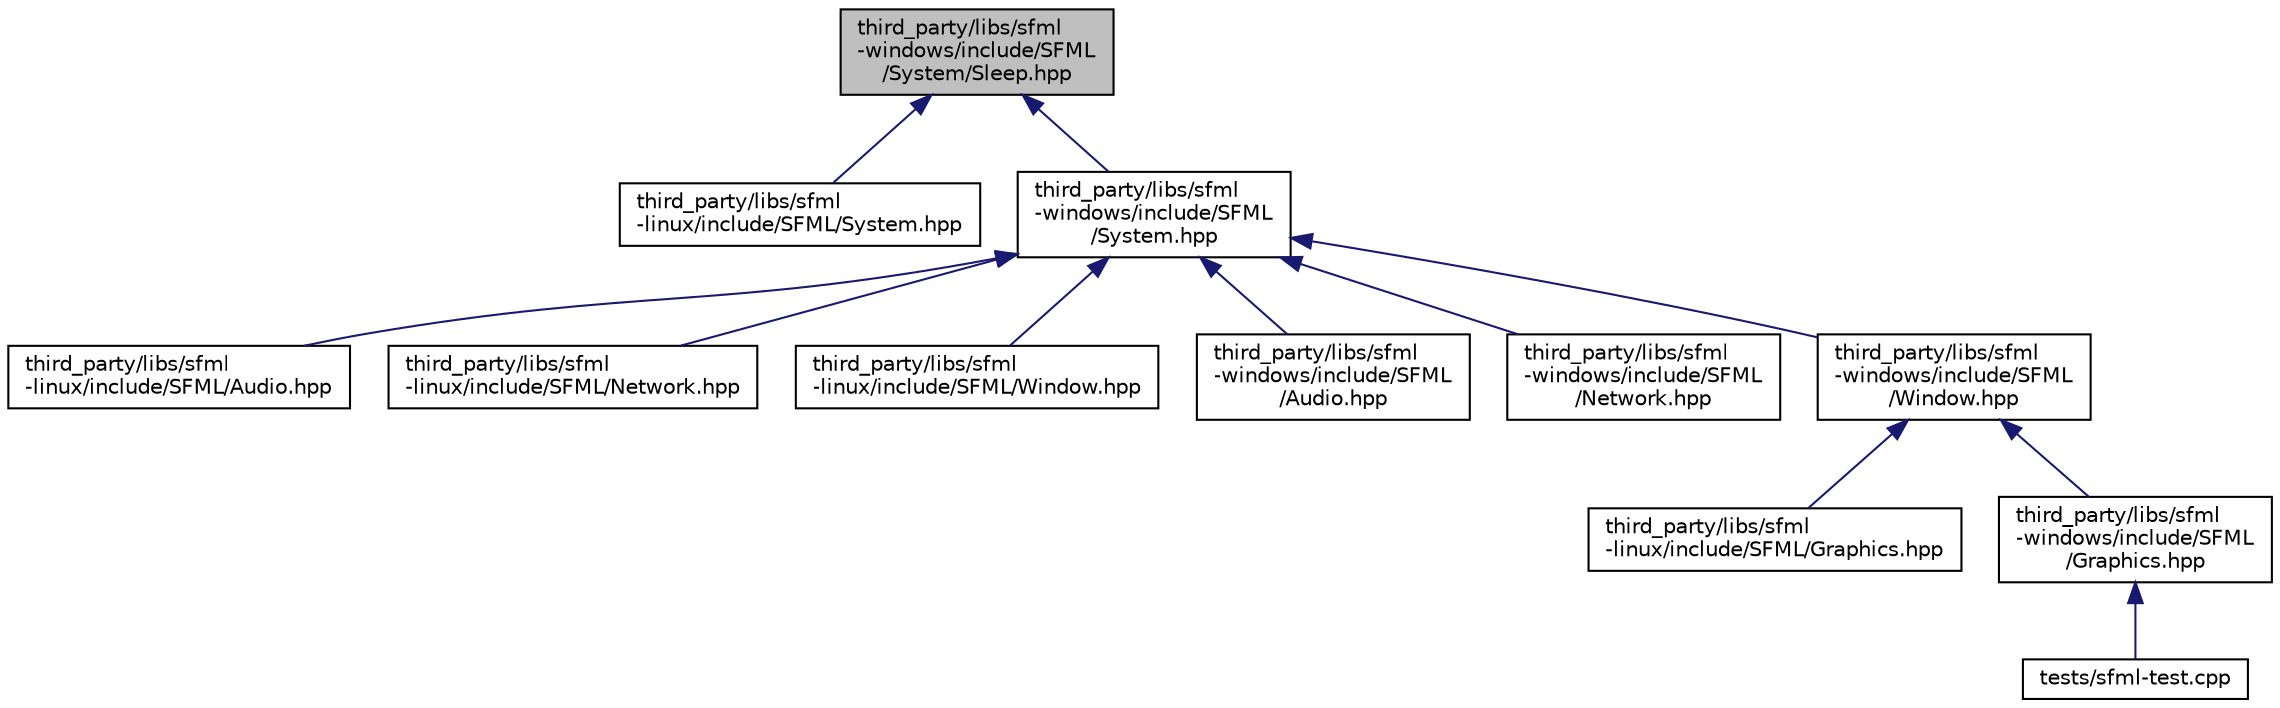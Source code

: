 digraph "third_party/libs/sfml-windows/include/SFML/System/Sleep.hpp"
{
 // LATEX_PDF_SIZE
  edge [fontname="Helvetica",fontsize="10",labelfontname="Helvetica",labelfontsize="10"];
  node [fontname="Helvetica",fontsize="10",shape=record];
  Node1 [label="third_party/libs/sfml\l-windows/include/SFML\l/System/Sleep.hpp",height=0.2,width=0.4,color="black", fillcolor="grey75", style="filled", fontcolor="black",tooltip=" "];
  Node1 -> Node2 [dir="back",color="midnightblue",fontsize="10",style="solid",fontname="Helvetica"];
  Node2 [label="third_party/libs/sfml\l-linux/include/SFML/System.hpp",height=0.2,width=0.4,color="black", fillcolor="white", style="filled",URL="$sfml-linux_2include_2SFML_2System_8hpp.html",tooltip=" "];
  Node1 -> Node3 [dir="back",color="midnightblue",fontsize="10",style="solid",fontname="Helvetica"];
  Node3 [label="third_party/libs/sfml\l-windows/include/SFML\l/System.hpp",height=0.2,width=0.4,color="black", fillcolor="white", style="filled",URL="$sfml-windows_2include_2SFML_2System_8hpp.html",tooltip=" "];
  Node3 -> Node4 [dir="back",color="midnightblue",fontsize="10",style="solid",fontname="Helvetica"];
  Node4 [label="third_party/libs/sfml\l-linux/include/SFML/Audio.hpp",height=0.2,width=0.4,color="black", fillcolor="white", style="filled",URL="$sfml-linux_2include_2SFML_2Audio_8hpp.html",tooltip=" "];
  Node3 -> Node5 [dir="back",color="midnightblue",fontsize="10",style="solid",fontname="Helvetica"];
  Node5 [label="third_party/libs/sfml\l-linux/include/SFML/Network.hpp",height=0.2,width=0.4,color="black", fillcolor="white", style="filled",URL="$sfml-linux_2include_2SFML_2Network_8hpp.html",tooltip=" "];
  Node3 -> Node6 [dir="back",color="midnightblue",fontsize="10",style="solid",fontname="Helvetica"];
  Node6 [label="third_party/libs/sfml\l-linux/include/SFML/Window.hpp",height=0.2,width=0.4,color="black", fillcolor="white", style="filled",URL="$sfml-linux_2include_2SFML_2Window_8hpp.html",tooltip=" "];
  Node3 -> Node7 [dir="back",color="midnightblue",fontsize="10",style="solid",fontname="Helvetica"];
  Node7 [label="third_party/libs/sfml\l-windows/include/SFML\l/Audio.hpp",height=0.2,width=0.4,color="black", fillcolor="white", style="filled",URL="$sfml-windows_2include_2SFML_2Audio_8hpp.html",tooltip=" "];
  Node3 -> Node8 [dir="back",color="midnightblue",fontsize="10",style="solid",fontname="Helvetica"];
  Node8 [label="third_party/libs/sfml\l-windows/include/SFML\l/Network.hpp",height=0.2,width=0.4,color="black", fillcolor="white", style="filled",URL="$sfml-windows_2include_2SFML_2Network_8hpp.html",tooltip=" "];
  Node3 -> Node9 [dir="back",color="midnightblue",fontsize="10",style="solid",fontname="Helvetica"];
  Node9 [label="third_party/libs/sfml\l-windows/include/SFML\l/Window.hpp",height=0.2,width=0.4,color="black", fillcolor="white", style="filled",URL="$sfml-windows_2include_2SFML_2Window_8hpp.html",tooltip=" "];
  Node9 -> Node10 [dir="back",color="midnightblue",fontsize="10",style="solid",fontname="Helvetica"];
  Node10 [label="third_party/libs/sfml\l-linux/include/SFML/Graphics.hpp",height=0.2,width=0.4,color="black", fillcolor="white", style="filled",URL="$sfml-linux_2include_2SFML_2Graphics_8hpp.html",tooltip=" "];
  Node9 -> Node11 [dir="back",color="midnightblue",fontsize="10",style="solid",fontname="Helvetica"];
  Node11 [label="third_party/libs/sfml\l-windows/include/SFML\l/Graphics.hpp",height=0.2,width=0.4,color="black", fillcolor="white", style="filled",URL="$sfml-windows_2include_2SFML_2Graphics_8hpp.html",tooltip=" "];
  Node11 -> Node12 [dir="back",color="midnightblue",fontsize="10",style="solid",fontname="Helvetica"];
  Node12 [label="tests/sfml-test.cpp",height=0.2,width=0.4,color="black", fillcolor="white", style="filled",URL="$sfml-test_8cpp.html",tooltip=" "];
}
